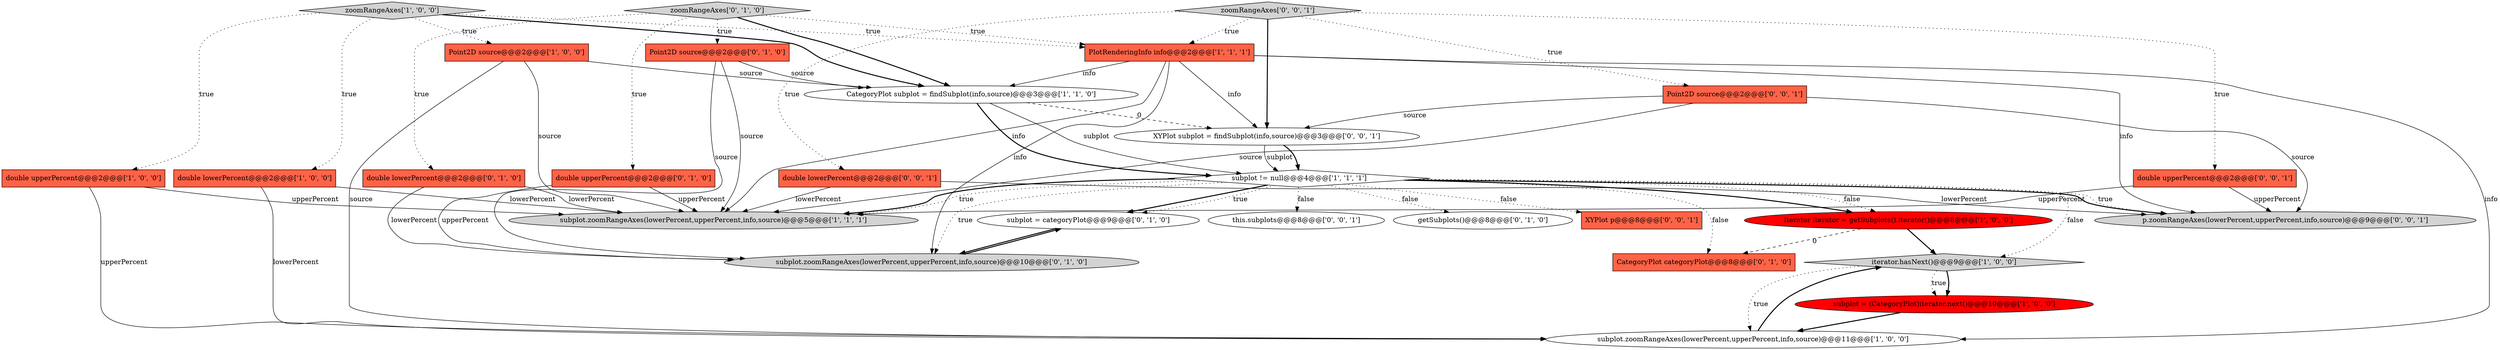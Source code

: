 digraph {
11 [style = filled, label = "zoomRangeAxes['1', '0', '0']", fillcolor = lightgray, shape = diamond image = "AAA0AAABBB1BBB"];
0 [style = filled, label = "CategoryPlot subplot = findSubplot(info,source)@@@3@@@['1', '1', '0']", fillcolor = white, shape = ellipse image = "AAA0AAABBB1BBB"];
5 [style = filled, label = "Point2D source@@@2@@@['1', '0', '0']", fillcolor = tomato, shape = box image = "AAA0AAABBB1BBB"];
7 [style = filled, label = "double lowerPercent@@@2@@@['1', '0', '0']", fillcolor = tomato, shape = box image = "AAA0AAABBB1BBB"];
8 [style = filled, label = "Iterator iterator = getSubplots().iterator()@@@8@@@['1', '0', '0']", fillcolor = red, shape = ellipse image = "AAA1AAABBB1BBB"];
25 [style = filled, label = "this.subplots@@@8@@@['0', '0', '1']", fillcolor = white, shape = ellipse image = "AAA0AAABBB3BBB"];
14 [style = filled, label = "subplot = categoryPlot@@@9@@@['0', '1', '0']", fillcolor = white, shape = ellipse image = "AAA0AAABBB2BBB"];
17 [style = filled, label = "zoomRangeAxes['0', '1', '0']", fillcolor = lightgray, shape = diamond image = "AAA0AAABBB2BBB"];
1 [style = filled, label = "subplot.zoomRangeAxes(lowerPercent,upperPercent,info,source)@@@5@@@['1', '1', '1']", fillcolor = lightgray, shape = ellipse image = "AAA0AAABBB1BBB"];
22 [style = filled, label = "zoomRangeAxes['0', '0', '1']", fillcolor = lightgray, shape = diamond image = "AAA0AAABBB3BBB"];
4 [style = filled, label = "subplot.zoomRangeAxes(lowerPercent,upperPercent,info,source)@@@11@@@['1', '0', '0']", fillcolor = white, shape = ellipse image = "AAA0AAABBB1BBB"];
16 [style = filled, label = "subplot.zoomRangeAxes(lowerPercent,upperPercent,info,source)@@@10@@@['0', '1', '0']", fillcolor = lightgray, shape = ellipse image = "AAA0AAABBB2BBB"];
27 [style = filled, label = "double upperPercent@@@2@@@['0', '0', '1']", fillcolor = tomato, shape = box image = "AAA0AAABBB3BBB"];
13 [style = filled, label = "getSubplots()@@@8@@@['0', '1', '0']", fillcolor = white, shape = ellipse image = "AAA0AAABBB2BBB"];
24 [style = filled, label = "p.zoomRangeAxes(lowerPercent,upperPercent,info,source)@@@9@@@['0', '0', '1']", fillcolor = lightgray, shape = ellipse image = "AAA0AAABBB3BBB"];
20 [style = filled, label = "double lowerPercent@@@2@@@['0', '0', '1']", fillcolor = tomato, shape = box image = "AAA0AAABBB3BBB"];
6 [style = filled, label = "subplot != null@@@4@@@['1', '1', '1']", fillcolor = white, shape = diamond image = "AAA0AAABBB1BBB"];
26 [style = filled, label = "Point2D source@@@2@@@['0', '0', '1']", fillcolor = tomato, shape = box image = "AAA0AAABBB3BBB"];
12 [style = filled, label = "Point2D source@@@2@@@['0', '1', '0']", fillcolor = tomato, shape = box image = "AAA0AAABBB2BBB"];
15 [style = filled, label = "double lowerPercent@@@2@@@['0', '1', '0']", fillcolor = tomato, shape = box image = "AAA0AAABBB2BBB"];
9 [style = filled, label = "iterator.hasNext()@@@9@@@['1', '0', '0']", fillcolor = lightgray, shape = diamond image = "AAA0AAABBB1BBB"];
21 [style = filled, label = "XYPlot p@@@8@@@['0', '0', '1']", fillcolor = tomato, shape = box image = "AAA0AAABBB3BBB"];
2 [style = filled, label = "double upperPercent@@@2@@@['1', '0', '0']", fillcolor = tomato, shape = box image = "AAA0AAABBB1BBB"];
10 [style = filled, label = "PlotRenderingInfo info@@@2@@@['1', '1', '1']", fillcolor = tomato, shape = box image = "AAA0AAABBB1BBB"];
23 [style = filled, label = "XYPlot subplot = findSubplot(info,source)@@@3@@@['0', '0', '1']", fillcolor = white, shape = ellipse image = "AAA0AAABBB3BBB"];
18 [style = filled, label = "CategoryPlot categoryPlot@@@8@@@['0', '1', '0']", fillcolor = tomato, shape = box image = "AAA1AAABBB2BBB"];
19 [style = filled, label = "double upperPercent@@@2@@@['0', '1', '0']", fillcolor = tomato, shape = box image = "AAA0AAABBB2BBB"];
3 [style = filled, label = "subplot = (CategoryPlot)iterator.next()@@@10@@@['1', '0', '0']", fillcolor = red, shape = ellipse image = "AAA1AAABBB1BBB"];
14->16 [style = bold, label=""];
4->9 [style = bold, label=""];
11->7 [style = dotted, label="true"];
12->16 [style = solid, label="source"];
6->13 [style = dotted, label="false"];
27->24 [style = solid, label="upperPercent"];
6->24 [style = dotted, label="true"];
22->10 [style = dotted, label="true"];
5->0 [style = solid, label="source"];
0->6 [style = bold, label=""];
11->10 [style = dotted, label="true"];
0->23 [style = dashed, label="0"];
5->4 [style = solid, label="source"];
12->1 [style = solid, label="source"];
20->1 [style = solid, label="lowerPercent"];
27->1 [style = solid, label="upperPercent"];
6->1 [style = dotted, label="true"];
12->0 [style = solid, label="source"];
6->9 [style = dotted, label="false"];
6->21 [style = dotted, label="false"];
6->25 [style = dotted, label="false"];
10->24 [style = solid, label="info"];
6->24 [style = bold, label=""];
11->5 [style = dotted, label="true"];
20->24 [style = solid, label="lowerPercent"];
7->4 [style = solid, label="lowerPercent"];
15->16 [style = solid, label="lowerPercent"];
2->4 [style = solid, label="upperPercent"];
3->4 [style = bold, label=""];
22->23 [style = bold, label=""];
10->1 [style = solid, label="info"];
6->14 [style = bold, label=""];
26->24 [style = solid, label="source"];
6->1 [style = bold, label=""];
17->10 [style = dotted, label="true"];
6->18 [style = dotted, label="false"];
10->4 [style = solid, label="info"];
26->23 [style = solid, label="source"];
23->6 [style = solid, label="subplot"];
11->0 [style = bold, label=""];
17->0 [style = bold, label=""];
6->8 [style = dotted, label="false"];
11->2 [style = dotted, label="true"];
6->14 [style = dotted, label="true"];
0->6 [style = solid, label="subplot"];
17->15 [style = dotted, label="true"];
17->12 [style = dotted, label="true"];
26->1 [style = solid, label="source"];
10->23 [style = solid, label="info"];
22->20 [style = dotted, label="true"];
22->26 [style = dotted, label="true"];
23->6 [style = bold, label=""];
19->16 [style = solid, label="upperPercent"];
6->8 [style = bold, label=""];
22->27 [style = dotted, label="true"];
17->19 [style = dotted, label="true"];
8->9 [style = bold, label=""];
9->4 [style = dotted, label="true"];
9->3 [style = bold, label=""];
2->1 [style = solid, label="upperPercent"];
10->16 [style = solid, label="info"];
16->14 [style = bold, label=""];
8->18 [style = dashed, label="0"];
10->0 [style = solid, label="info"];
19->1 [style = solid, label="upperPercent"];
5->1 [style = solid, label="source"];
15->1 [style = solid, label="lowerPercent"];
9->3 [style = dotted, label="true"];
6->16 [style = dotted, label="true"];
7->1 [style = solid, label="lowerPercent"];
}
